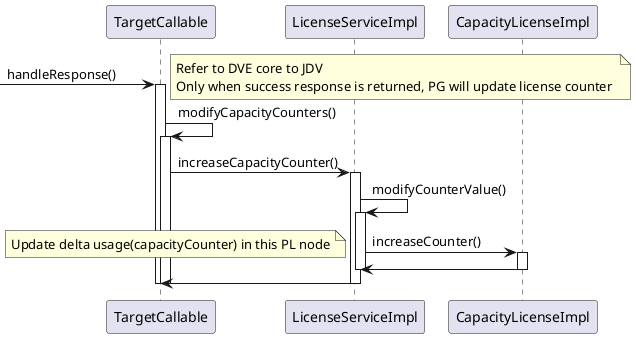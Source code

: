 @startuml

[-> TargetCallable: handleResponse()
activate TargetCallable
note right
Refer to DVE core to JDV
Only when success response is returned, PG will update license counter 
end note
TargetCallable -> TargetCallable: modifyCapacityCounters()
activate TargetCallable
TargetCallable -> LicenseServiceImpl: increaseCapacityCounter()
activate LicenseServiceImpl
LicenseServiceImpl -> LicenseServiceImpl: modifyCounterValue()
activate LicenseServiceImpl
LicenseServiceImpl -> CapacityLicenseImpl: increaseCounter()
activate CapacityLicenseImpl
note left
Update delta usage(capacityCounter) in this PL node
end note
CapacityLicenseImpl -> LicenseServiceImpl
deactivate CapacityLicenseImpl
deactivate LicenseServiceImpl
LicenseServiceImpl -> TargetCallable
deactivate LicenseServiceImpl
deactivate TargetCallable
deactivate TargetCallable
@enduml